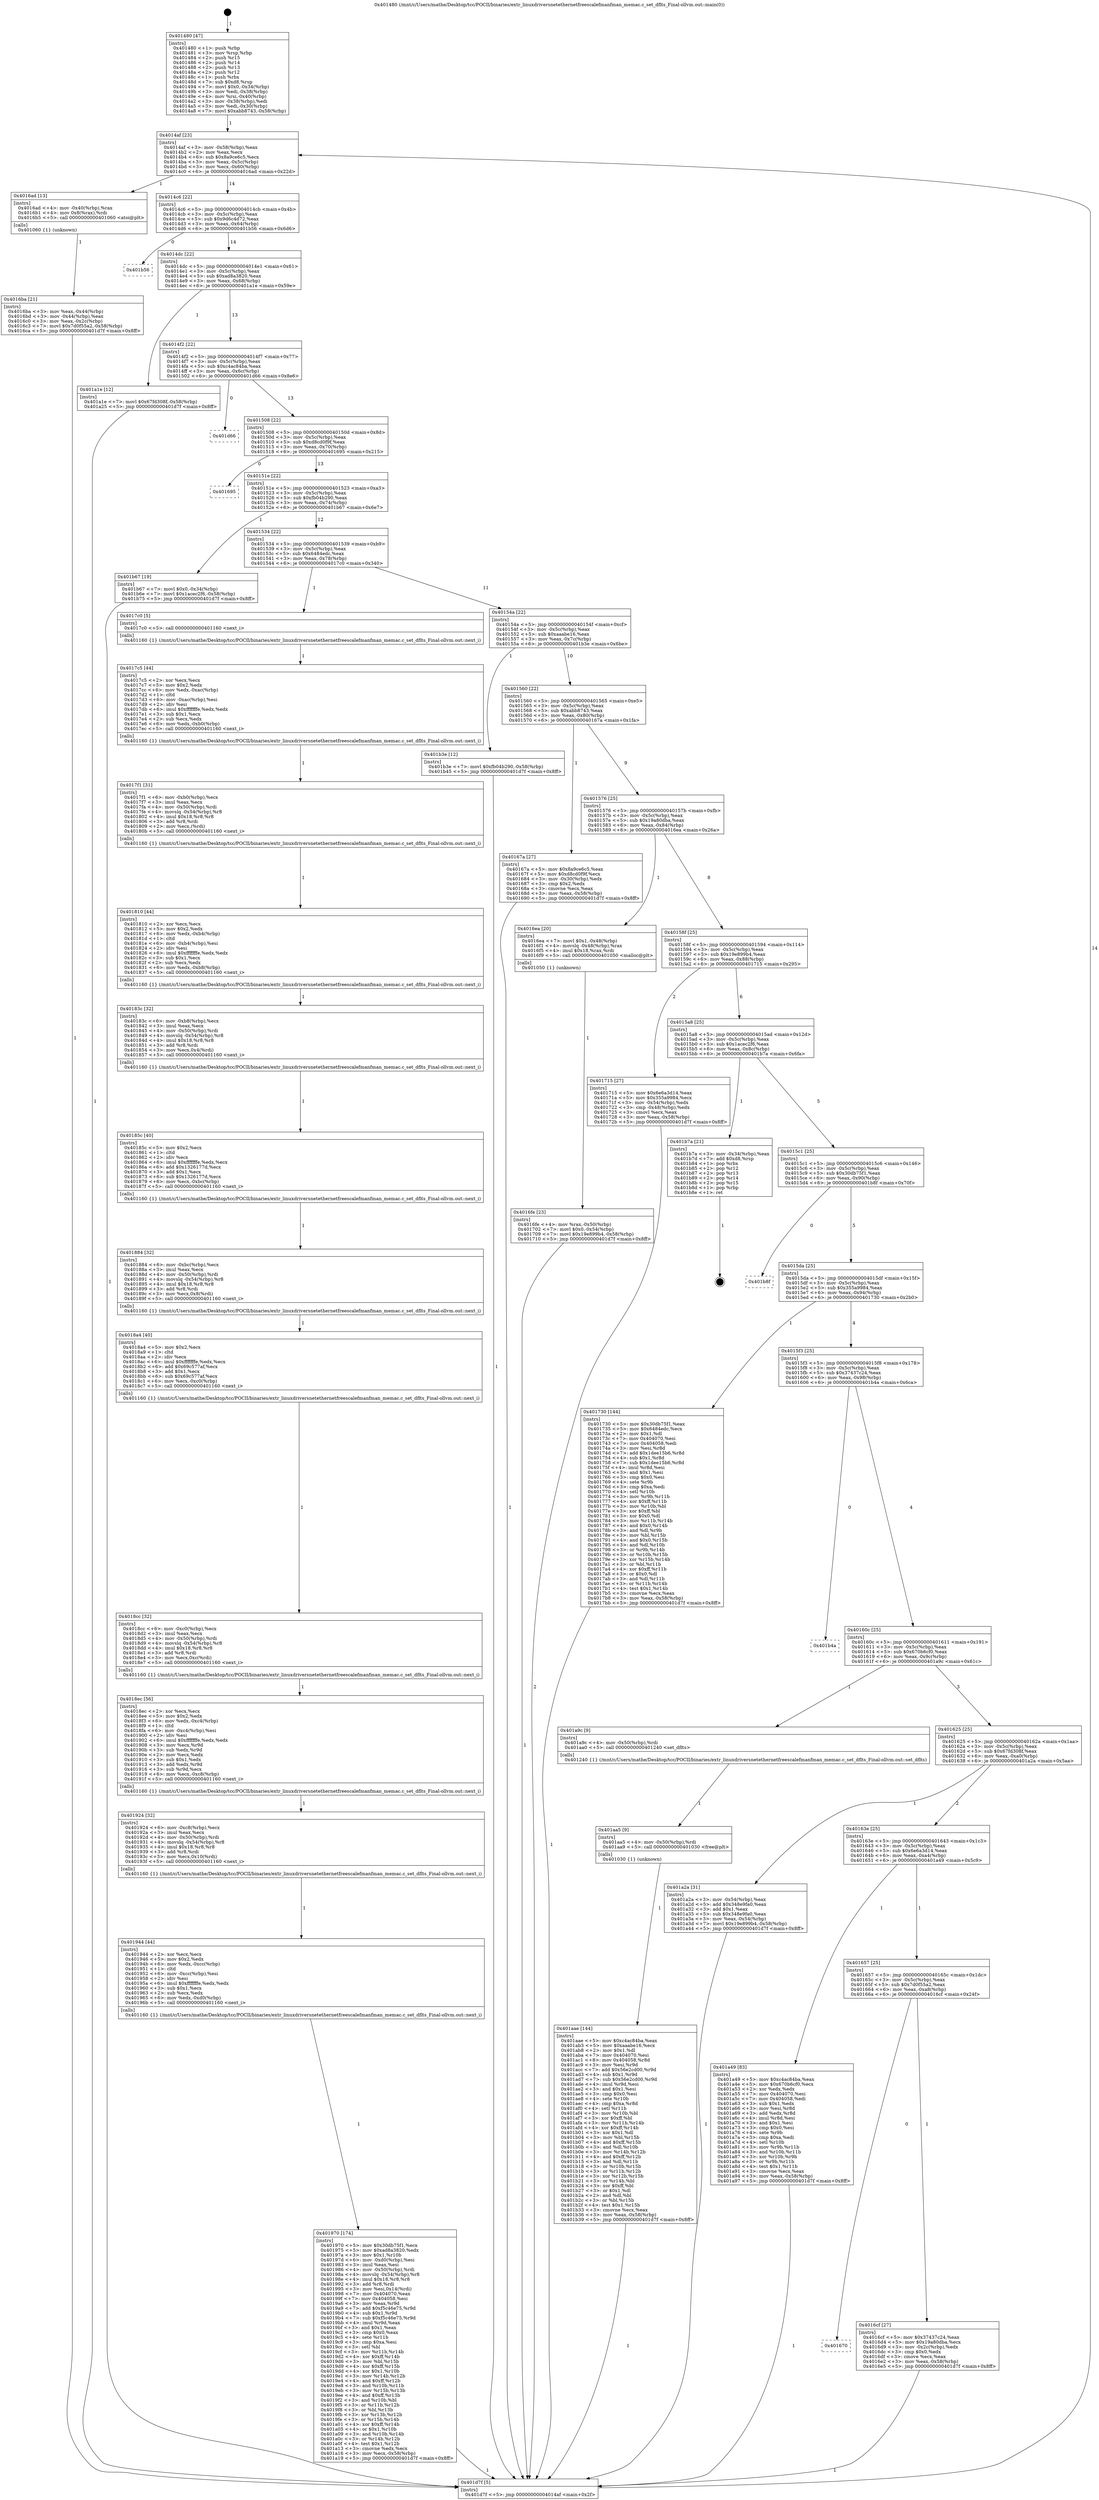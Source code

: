 digraph "0x401480" {
  label = "0x401480 (/mnt/c/Users/mathe/Desktop/tcc/POCII/binaries/extr_linuxdriversnetethernetfreescalefmanfman_memac.c_set_dflts_Final-ollvm.out::main(0))"
  labelloc = "t"
  node[shape=record]

  Entry [label="",width=0.3,height=0.3,shape=circle,fillcolor=black,style=filled]
  "0x4014af" [label="{
     0x4014af [23]\l
     | [instrs]\l
     &nbsp;&nbsp;0x4014af \<+3\>: mov -0x58(%rbp),%eax\l
     &nbsp;&nbsp;0x4014b2 \<+2\>: mov %eax,%ecx\l
     &nbsp;&nbsp;0x4014b4 \<+6\>: sub $0x8a9ce6c5,%ecx\l
     &nbsp;&nbsp;0x4014ba \<+3\>: mov %eax,-0x5c(%rbp)\l
     &nbsp;&nbsp;0x4014bd \<+3\>: mov %ecx,-0x60(%rbp)\l
     &nbsp;&nbsp;0x4014c0 \<+6\>: je 00000000004016ad \<main+0x22d\>\l
  }"]
  "0x4016ad" [label="{
     0x4016ad [13]\l
     | [instrs]\l
     &nbsp;&nbsp;0x4016ad \<+4\>: mov -0x40(%rbp),%rax\l
     &nbsp;&nbsp;0x4016b1 \<+4\>: mov 0x8(%rax),%rdi\l
     &nbsp;&nbsp;0x4016b5 \<+5\>: call 0000000000401060 \<atoi@plt\>\l
     | [calls]\l
     &nbsp;&nbsp;0x401060 \{1\} (unknown)\l
  }"]
  "0x4014c6" [label="{
     0x4014c6 [22]\l
     | [instrs]\l
     &nbsp;&nbsp;0x4014c6 \<+5\>: jmp 00000000004014cb \<main+0x4b\>\l
     &nbsp;&nbsp;0x4014cb \<+3\>: mov -0x5c(%rbp),%eax\l
     &nbsp;&nbsp;0x4014ce \<+5\>: sub $0x9d6c4d72,%eax\l
     &nbsp;&nbsp;0x4014d3 \<+3\>: mov %eax,-0x64(%rbp)\l
     &nbsp;&nbsp;0x4014d6 \<+6\>: je 0000000000401b56 \<main+0x6d6\>\l
  }"]
  Exit [label="",width=0.3,height=0.3,shape=circle,fillcolor=black,style=filled,peripheries=2]
  "0x401b56" [label="{
     0x401b56\l
  }", style=dashed]
  "0x4014dc" [label="{
     0x4014dc [22]\l
     | [instrs]\l
     &nbsp;&nbsp;0x4014dc \<+5\>: jmp 00000000004014e1 \<main+0x61\>\l
     &nbsp;&nbsp;0x4014e1 \<+3\>: mov -0x5c(%rbp),%eax\l
     &nbsp;&nbsp;0x4014e4 \<+5\>: sub $0xad8a3820,%eax\l
     &nbsp;&nbsp;0x4014e9 \<+3\>: mov %eax,-0x68(%rbp)\l
     &nbsp;&nbsp;0x4014ec \<+6\>: je 0000000000401a1e \<main+0x59e\>\l
  }"]
  "0x401aae" [label="{
     0x401aae [144]\l
     | [instrs]\l
     &nbsp;&nbsp;0x401aae \<+5\>: mov $0xc4ac84ba,%eax\l
     &nbsp;&nbsp;0x401ab3 \<+5\>: mov $0xaaabe16,%ecx\l
     &nbsp;&nbsp;0x401ab8 \<+2\>: mov $0x1,%dl\l
     &nbsp;&nbsp;0x401aba \<+7\>: mov 0x404070,%esi\l
     &nbsp;&nbsp;0x401ac1 \<+8\>: mov 0x404058,%r8d\l
     &nbsp;&nbsp;0x401ac9 \<+3\>: mov %esi,%r9d\l
     &nbsp;&nbsp;0x401acc \<+7\>: add $0x56e2cd00,%r9d\l
     &nbsp;&nbsp;0x401ad3 \<+4\>: sub $0x1,%r9d\l
     &nbsp;&nbsp;0x401ad7 \<+7\>: sub $0x56e2cd00,%r9d\l
     &nbsp;&nbsp;0x401ade \<+4\>: imul %r9d,%esi\l
     &nbsp;&nbsp;0x401ae2 \<+3\>: and $0x1,%esi\l
     &nbsp;&nbsp;0x401ae5 \<+3\>: cmp $0x0,%esi\l
     &nbsp;&nbsp;0x401ae8 \<+4\>: sete %r10b\l
     &nbsp;&nbsp;0x401aec \<+4\>: cmp $0xa,%r8d\l
     &nbsp;&nbsp;0x401af0 \<+4\>: setl %r11b\l
     &nbsp;&nbsp;0x401af4 \<+3\>: mov %r10b,%bl\l
     &nbsp;&nbsp;0x401af7 \<+3\>: xor $0xff,%bl\l
     &nbsp;&nbsp;0x401afa \<+3\>: mov %r11b,%r14b\l
     &nbsp;&nbsp;0x401afd \<+4\>: xor $0xff,%r14b\l
     &nbsp;&nbsp;0x401b01 \<+3\>: xor $0x1,%dl\l
     &nbsp;&nbsp;0x401b04 \<+3\>: mov %bl,%r15b\l
     &nbsp;&nbsp;0x401b07 \<+4\>: and $0xff,%r15b\l
     &nbsp;&nbsp;0x401b0b \<+3\>: and %dl,%r10b\l
     &nbsp;&nbsp;0x401b0e \<+3\>: mov %r14b,%r12b\l
     &nbsp;&nbsp;0x401b11 \<+4\>: and $0xff,%r12b\l
     &nbsp;&nbsp;0x401b15 \<+3\>: and %dl,%r11b\l
     &nbsp;&nbsp;0x401b18 \<+3\>: or %r10b,%r15b\l
     &nbsp;&nbsp;0x401b1b \<+3\>: or %r11b,%r12b\l
     &nbsp;&nbsp;0x401b1e \<+3\>: xor %r12b,%r15b\l
     &nbsp;&nbsp;0x401b21 \<+3\>: or %r14b,%bl\l
     &nbsp;&nbsp;0x401b24 \<+3\>: xor $0xff,%bl\l
     &nbsp;&nbsp;0x401b27 \<+3\>: or $0x1,%dl\l
     &nbsp;&nbsp;0x401b2a \<+2\>: and %dl,%bl\l
     &nbsp;&nbsp;0x401b2c \<+3\>: or %bl,%r15b\l
     &nbsp;&nbsp;0x401b2f \<+4\>: test $0x1,%r15b\l
     &nbsp;&nbsp;0x401b33 \<+3\>: cmovne %ecx,%eax\l
     &nbsp;&nbsp;0x401b36 \<+3\>: mov %eax,-0x58(%rbp)\l
     &nbsp;&nbsp;0x401b39 \<+5\>: jmp 0000000000401d7f \<main+0x8ff\>\l
  }"]
  "0x401a1e" [label="{
     0x401a1e [12]\l
     | [instrs]\l
     &nbsp;&nbsp;0x401a1e \<+7\>: movl $0x67fd308f,-0x58(%rbp)\l
     &nbsp;&nbsp;0x401a25 \<+5\>: jmp 0000000000401d7f \<main+0x8ff\>\l
  }"]
  "0x4014f2" [label="{
     0x4014f2 [22]\l
     | [instrs]\l
     &nbsp;&nbsp;0x4014f2 \<+5\>: jmp 00000000004014f7 \<main+0x77\>\l
     &nbsp;&nbsp;0x4014f7 \<+3\>: mov -0x5c(%rbp),%eax\l
     &nbsp;&nbsp;0x4014fa \<+5\>: sub $0xc4ac84ba,%eax\l
     &nbsp;&nbsp;0x4014ff \<+3\>: mov %eax,-0x6c(%rbp)\l
     &nbsp;&nbsp;0x401502 \<+6\>: je 0000000000401d66 \<main+0x8e6\>\l
  }"]
  "0x401aa5" [label="{
     0x401aa5 [9]\l
     | [instrs]\l
     &nbsp;&nbsp;0x401aa5 \<+4\>: mov -0x50(%rbp),%rdi\l
     &nbsp;&nbsp;0x401aa9 \<+5\>: call 0000000000401030 \<free@plt\>\l
     | [calls]\l
     &nbsp;&nbsp;0x401030 \{1\} (unknown)\l
  }"]
  "0x401d66" [label="{
     0x401d66\l
  }", style=dashed]
  "0x401508" [label="{
     0x401508 [22]\l
     | [instrs]\l
     &nbsp;&nbsp;0x401508 \<+5\>: jmp 000000000040150d \<main+0x8d\>\l
     &nbsp;&nbsp;0x40150d \<+3\>: mov -0x5c(%rbp),%eax\l
     &nbsp;&nbsp;0x401510 \<+5\>: sub $0xd8cd0f9f,%eax\l
     &nbsp;&nbsp;0x401515 \<+3\>: mov %eax,-0x70(%rbp)\l
     &nbsp;&nbsp;0x401518 \<+6\>: je 0000000000401695 \<main+0x215\>\l
  }"]
  "0x401970" [label="{
     0x401970 [174]\l
     | [instrs]\l
     &nbsp;&nbsp;0x401970 \<+5\>: mov $0x30db75f1,%ecx\l
     &nbsp;&nbsp;0x401975 \<+5\>: mov $0xad8a3820,%edx\l
     &nbsp;&nbsp;0x40197a \<+3\>: mov $0x1,%r10b\l
     &nbsp;&nbsp;0x40197d \<+6\>: mov -0xd0(%rbp),%esi\l
     &nbsp;&nbsp;0x401983 \<+3\>: imul %eax,%esi\l
     &nbsp;&nbsp;0x401986 \<+4\>: mov -0x50(%rbp),%rdi\l
     &nbsp;&nbsp;0x40198a \<+4\>: movslq -0x54(%rbp),%r8\l
     &nbsp;&nbsp;0x40198e \<+4\>: imul $0x18,%r8,%r8\l
     &nbsp;&nbsp;0x401992 \<+3\>: add %r8,%rdi\l
     &nbsp;&nbsp;0x401995 \<+3\>: mov %esi,0x14(%rdi)\l
     &nbsp;&nbsp;0x401998 \<+7\>: mov 0x404070,%eax\l
     &nbsp;&nbsp;0x40199f \<+7\>: mov 0x404058,%esi\l
     &nbsp;&nbsp;0x4019a6 \<+3\>: mov %eax,%r9d\l
     &nbsp;&nbsp;0x4019a9 \<+7\>: add $0xf5c46e75,%r9d\l
     &nbsp;&nbsp;0x4019b0 \<+4\>: sub $0x1,%r9d\l
     &nbsp;&nbsp;0x4019b4 \<+7\>: sub $0xf5c46e75,%r9d\l
     &nbsp;&nbsp;0x4019bb \<+4\>: imul %r9d,%eax\l
     &nbsp;&nbsp;0x4019bf \<+3\>: and $0x1,%eax\l
     &nbsp;&nbsp;0x4019c2 \<+3\>: cmp $0x0,%eax\l
     &nbsp;&nbsp;0x4019c5 \<+4\>: sete %r11b\l
     &nbsp;&nbsp;0x4019c9 \<+3\>: cmp $0xa,%esi\l
     &nbsp;&nbsp;0x4019cc \<+3\>: setl %bl\l
     &nbsp;&nbsp;0x4019cf \<+3\>: mov %r11b,%r14b\l
     &nbsp;&nbsp;0x4019d2 \<+4\>: xor $0xff,%r14b\l
     &nbsp;&nbsp;0x4019d6 \<+3\>: mov %bl,%r15b\l
     &nbsp;&nbsp;0x4019d9 \<+4\>: xor $0xff,%r15b\l
     &nbsp;&nbsp;0x4019dd \<+4\>: xor $0x1,%r10b\l
     &nbsp;&nbsp;0x4019e1 \<+3\>: mov %r14b,%r12b\l
     &nbsp;&nbsp;0x4019e4 \<+4\>: and $0xff,%r12b\l
     &nbsp;&nbsp;0x4019e8 \<+3\>: and %r10b,%r11b\l
     &nbsp;&nbsp;0x4019eb \<+3\>: mov %r15b,%r13b\l
     &nbsp;&nbsp;0x4019ee \<+4\>: and $0xff,%r13b\l
     &nbsp;&nbsp;0x4019f2 \<+3\>: and %r10b,%bl\l
     &nbsp;&nbsp;0x4019f5 \<+3\>: or %r11b,%r12b\l
     &nbsp;&nbsp;0x4019f8 \<+3\>: or %bl,%r13b\l
     &nbsp;&nbsp;0x4019fb \<+3\>: xor %r13b,%r12b\l
     &nbsp;&nbsp;0x4019fe \<+3\>: or %r15b,%r14b\l
     &nbsp;&nbsp;0x401a01 \<+4\>: xor $0xff,%r14b\l
     &nbsp;&nbsp;0x401a05 \<+4\>: or $0x1,%r10b\l
     &nbsp;&nbsp;0x401a09 \<+3\>: and %r10b,%r14b\l
     &nbsp;&nbsp;0x401a0c \<+3\>: or %r14b,%r12b\l
     &nbsp;&nbsp;0x401a0f \<+4\>: test $0x1,%r12b\l
     &nbsp;&nbsp;0x401a13 \<+3\>: cmovne %edx,%ecx\l
     &nbsp;&nbsp;0x401a16 \<+3\>: mov %ecx,-0x58(%rbp)\l
     &nbsp;&nbsp;0x401a19 \<+5\>: jmp 0000000000401d7f \<main+0x8ff\>\l
  }"]
  "0x401695" [label="{
     0x401695\l
  }", style=dashed]
  "0x40151e" [label="{
     0x40151e [22]\l
     | [instrs]\l
     &nbsp;&nbsp;0x40151e \<+5\>: jmp 0000000000401523 \<main+0xa3\>\l
     &nbsp;&nbsp;0x401523 \<+3\>: mov -0x5c(%rbp),%eax\l
     &nbsp;&nbsp;0x401526 \<+5\>: sub $0xfb04b290,%eax\l
     &nbsp;&nbsp;0x40152b \<+3\>: mov %eax,-0x74(%rbp)\l
     &nbsp;&nbsp;0x40152e \<+6\>: je 0000000000401b67 \<main+0x6e7\>\l
  }"]
  "0x401944" [label="{
     0x401944 [44]\l
     | [instrs]\l
     &nbsp;&nbsp;0x401944 \<+2\>: xor %ecx,%ecx\l
     &nbsp;&nbsp;0x401946 \<+5\>: mov $0x2,%edx\l
     &nbsp;&nbsp;0x40194b \<+6\>: mov %edx,-0xcc(%rbp)\l
     &nbsp;&nbsp;0x401951 \<+1\>: cltd\l
     &nbsp;&nbsp;0x401952 \<+6\>: mov -0xcc(%rbp),%esi\l
     &nbsp;&nbsp;0x401958 \<+2\>: idiv %esi\l
     &nbsp;&nbsp;0x40195a \<+6\>: imul $0xfffffffe,%edx,%edx\l
     &nbsp;&nbsp;0x401960 \<+3\>: sub $0x1,%ecx\l
     &nbsp;&nbsp;0x401963 \<+2\>: sub %ecx,%edx\l
     &nbsp;&nbsp;0x401965 \<+6\>: mov %edx,-0xd0(%rbp)\l
     &nbsp;&nbsp;0x40196b \<+5\>: call 0000000000401160 \<next_i\>\l
     | [calls]\l
     &nbsp;&nbsp;0x401160 \{1\} (/mnt/c/Users/mathe/Desktop/tcc/POCII/binaries/extr_linuxdriversnetethernetfreescalefmanfman_memac.c_set_dflts_Final-ollvm.out::next_i)\l
  }"]
  "0x401b67" [label="{
     0x401b67 [19]\l
     | [instrs]\l
     &nbsp;&nbsp;0x401b67 \<+7\>: movl $0x0,-0x34(%rbp)\l
     &nbsp;&nbsp;0x401b6e \<+7\>: movl $0x1acec2f6,-0x58(%rbp)\l
     &nbsp;&nbsp;0x401b75 \<+5\>: jmp 0000000000401d7f \<main+0x8ff\>\l
  }"]
  "0x401534" [label="{
     0x401534 [22]\l
     | [instrs]\l
     &nbsp;&nbsp;0x401534 \<+5\>: jmp 0000000000401539 \<main+0xb9\>\l
     &nbsp;&nbsp;0x401539 \<+3\>: mov -0x5c(%rbp),%eax\l
     &nbsp;&nbsp;0x40153c \<+5\>: sub $0x6484edc,%eax\l
     &nbsp;&nbsp;0x401541 \<+3\>: mov %eax,-0x78(%rbp)\l
     &nbsp;&nbsp;0x401544 \<+6\>: je 00000000004017c0 \<main+0x340\>\l
  }"]
  "0x401924" [label="{
     0x401924 [32]\l
     | [instrs]\l
     &nbsp;&nbsp;0x401924 \<+6\>: mov -0xc8(%rbp),%ecx\l
     &nbsp;&nbsp;0x40192a \<+3\>: imul %eax,%ecx\l
     &nbsp;&nbsp;0x40192d \<+4\>: mov -0x50(%rbp),%rdi\l
     &nbsp;&nbsp;0x401931 \<+4\>: movslq -0x54(%rbp),%r8\l
     &nbsp;&nbsp;0x401935 \<+4\>: imul $0x18,%r8,%r8\l
     &nbsp;&nbsp;0x401939 \<+3\>: add %r8,%rdi\l
     &nbsp;&nbsp;0x40193c \<+3\>: mov %ecx,0x10(%rdi)\l
     &nbsp;&nbsp;0x40193f \<+5\>: call 0000000000401160 \<next_i\>\l
     | [calls]\l
     &nbsp;&nbsp;0x401160 \{1\} (/mnt/c/Users/mathe/Desktop/tcc/POCII/binaries/extr_linuxdriversnetethernetfreescalefmanfman_memac.c_set_dflts_Final-ollvm.out::next_i)\l
  }"]
  "0x4017c0" [label="{
     0x4017c0 [5]\l
     | [instrs]\l
     &nbsp;&nbsp;0x4017c0 \<+5\>: call 0000000000401160 \<next_i\>\l
     | [calls]\l
     &nbsp;&nbsp;0x401160 \{1\} (/mnt/c/Users/mathe/Desktop/tcc/POCII/binaries/extr_linuxdriversnetethernetfreescalefmanfman_memac.c_set_dflts_Final-ollvm.out::next_i)\l
  }"]
  "0x40154a" [label="{
     0x40154a [22]\l
     | [instrs]\l
     &nbsp;&nbsp;0x40154a \<+5\>: jmp 000000000040154f \<main+0xcf\>\l
     &nbsp;&nbsp;0x40154f \<+3\>: mov -0x5c(%rbp),%eax\l
     &nbsp;&nbsp;0x401552 \<+5\>: sub $0xaaabe16,%eax\l
     &nbsp;&nbsp;0x401557 \<+3\>: mov %eax,-0x7c(%rbp)\l
     &nbsp;&nbsp;0x40155a \<+6\>: je 0000000000401b3e \<main+0x6be\>\l
  }"]
  "0x4018ec" [label="{
     0x4018ec [56]\l
     | [instrs]\l
     &nbsp;&nbsp;0x4018ec \<+2\>: xor %ecx,%ecx\l
     &nbsp;&nbsp;0x4018ee \<+5\>: mov $0x2,%edx\l
     &nbsp;&nbsp;0x4018f3 \<+6\>: mov %edx,-0xc4(%rbp)\l
     &nbsp;&nbsp;0x4018f9 \<+1\>: cltd\l
     &nbsp;&nbsp;0x4018fa \<+6\>: mov -0xc4(%rbp),%esi\l
     &nbsp;&nbsp;0x401900 \<+2\>: idiv %esi\l
     &nbsp;&nbsp;0x401902 \<+6\>: imul $0xfffffffe,%edx,%edx\l
     &nbsp;&nbsp;0x401908 \<+3\>: mov %ecx,%r9d\l
     &nbsp;&nbsp;0x40190b \<+3\>: sub %edx,%r9d\l
     &nbsp;&nbsp;0x40190e \<+2\>: mov %ecx,%edx\l
     &nbsp;&nbsp;0x401910 \<+3\>: sub $0x1,%edx\l
     &nbsp;&nbsp;0x401913 \<+3\>: add %edx,%r9d\l
     &nbsp;&nbsp;0x401916 \<+3\>: sub %r9d,%ecx\l
     &nbsp;&nbsp;0x401919 \<+6\>: mov %ecx,-0xc8(%rbp)\l
     &nbsp;&nbsp;0x40191f \<+5\>: call 0000000000401160 \<next_i\>\l
     | [calls]\l
     &nbsp;&nbsp;0x401160 \{1\} (/mnt/c/Users/mathe/Desktop/tcc/POCII/binaries/extr_linuxdriversnetethernetfreescalefmanfman_memac.c_set_dflts_Final-ollvm.out::next_i)\l
  }"]
  "0x401b3e" [label="{
     0x401b3e [12]\l
     | [instrs]\l
     &nbsp;&nbsp;0x401b3e \<+7\>: movl $0xfb04b290,-0x58(%rbp)\l
     &nbsp;&nbsp;0x401b45 \<+5\>: jmp 0000000000401d7f \<main+0x8ff\>\l
  }"]
  "0x401560" [label="{
     0x401560 [22]\l
     | [instrs]\l
     &nbsp;&nbsp;0x401560 \<+5\>: jmp 0000000000401565 \<main+0xe5\>\l
     &nbsp;&nbsp;0x401565 \<+3\>: mov -0x5c(%rbp),%eax\l
     &nbsp;&nbsp;0x401568 \<+5\>: sub $0xabb8743,%eax\l
     &nbsp;&nbsp;0x40156d \<+3\>: mov %eax,-0x80(%rbp)\l
     &nbsp;&nbsp;0x401570 \<+6\>: je 000000000040167a \<main+0x1fa\>\l
  }"]
  "0x4018cc" [label="{
     0x4018cc [32]\l
     | [instrs]\l
     &nbsp;&nbsp;0x4018cc \<+6\>: mov -0xc0(%rbp),%ecx\l
     &nbsp;&nbsp;0x4018d2 \<+3\>: imul %eax,%ecx\l
     &nbsp;&nbsp;0x4018d5 \<+4\>: mov -0x50(%rbp),%rdi\l
     &nbsp;&nbsp;0x4018d9 \<+4\>: movslq -0x54(%rbp),%r8\l
     &nbsp;&nbsp;0x4018dd \<+4\>: imul $0x18,%r8,%r8\l
     &nbsp;&nbsp;0x4018e1 \<+3\>: add %r8,%rdi\l
     &nbsp;&nbsp;0x4018e4 \<+3\>: mov %ecx,0xc(%rdi)\l
     &nbsp;&nbsp;0x4018e7 \<+5\>: call 0000000000401160 \<next_i\>\l
     | [calls]\l
     &nbsp;&nbsp;0x401160 \{1\} (/mnt/c/Users/mathe/Desktop/tcc/POCII/binaries/extr_linuxdriversnetethernetfreescalefmanfman_memac.c_set_dflts_Final-ollvm.out::next_i)\l
  }"]
  "0x40167a" [label="{
     0x40167a [27]\l
     | [instrs]\l
     &nbsp;&nbsp;0x40167a \<+5\>: mov $0x8a9ce6c5,%eax\l
     &nbsp;&nbsp;0x40167f \<+5\>: mov $0xd8cd0f9f,%ecx\l
     &nbsp;&nbsp;0x401684 \<+3\>: mov -0x30(%rbp),%edx\l
     &nbsp;&nbsp;0x401687 \<+3\>: cmp $0x2,%edx\l
     &nbsp;&nbsp;0x40168a \<+3\>: cmovne %ecx,%eax\l
     &nbsp;&nbsp;0x40168d \<+3\>: mov %eax,-0x58(%rbp)\l
     &nbsp;&nbsp;0x401690 \<+5\>: jmp 0000000000401d7f \<main+0x8ff\>\l
  }"]
  "0x401576" [label="{
     0x401576 [25]\l
     | [instrs]\l
     &nbsp;&nbsp;0x401576 \<+5\>: jmp 000000000040157b \<main+0xfb\>\l
     &nbsp;&nbsp;0x40157b \<+3\>: mov -0x5c(%rbp),%eax\l
     &nbsp;&nbsp;0x40157e \<+5\>: sub $0x19a80dba,%eax\l
     &nbsp;&nbsp;0x401583 \<+6\>: mov %eax,-0x84(%rbp)\l
     &nbsp;&nbsp;0x401589 \<+6\>: je 00000000004016ea \<main+0x26a\>\l
  }"]
  "0x401d7f" [label="{
     0x401d7f [5]\l
     | [instrs]\l
     &nbsp;&nbsp;0x401d7f \<+5\>: jmp 00000000004014af \<main+0x2f\>\l
  }"]
  "0x401480" [label="{
     0x401480 [47]\l
     | [instrs]\l
     &nbsp;&nbsp;0x401480 \<+1\>: push %rbp\l
     &nbsp;&nbsp;0x401481 \<+3\>: mov %rsp,%rbp\l
     &nbsp;&nbsp;0x401484 \<+2\>: push %r15\l
     &nbsp;&nbsp;0x401486 \<+2\>: push %r14\l
     &nbsp;&nbsp;0x401488 \<+2\>: push %r13\l
     &nbsp;&nbsp;0x40148a \<+2\>: push %r12\l
     &nbsp;&nbsp;0x40148c \<+1\>: push %rbx\l
     &nbsp;&nbsp;0x40148d \<+7\>: sub $0xd8,%rsp\l
     &nbsp;&nbsp;0x401494 \<+7\>: movl $0x0,-0x34(%rbp)\l
     &nbsp;&nbsp;0x40149b \<+3\>: mov %edi,-0x38(%rbp)\l
     &nbsp;&nbsp;0x40149e \<+4\>: mov %rsi,-0x40(%rbp)\l
     &nbsp;&nbsp;0x4014a2 \<+3\>: mov -0x38(%rbp),%edi\l
     &nbsp;&nbsp;0x4014a5 \<+3\>: mov %edi,-0x30(%rbp)\l
     &nbsp;&nbsp;0x4014a8 \<+7\>: movl $0xabb8743,-0x58(%rbp)\l
  }"]
  "0x4016ba" [label="{
     0x4016ba [21]\l
     | [instrs]\l
     &nbsp;&nbsp;0x4016ba \<+3\>: mov %eax,-0x44(%rbp)\l
     &nbsp;&nbsp;0x4016bd \<+3\>: mov -0x44(%rbp),%eax\l
     &nbsp;&nbsp;0x4016c0 \<+3\>: mov %eax,-0x2c(%rbp)\l
     &nbsp;&nbsp;0x4016c3 \<+7\>: movl $0x7d0f55a2,-0x58(%rbp)\l
     &nbsp;&nbsp;0x4016ca \<+5\>: jmp 0000000000401d7f \<main+0x8ff\>\l
  }"]
  "0x4018a4" [label="{
     0x4018a4 [40]\l
     | [instrs]\l
     &nbsp;&nbsp;0x4018a4 \<+5\>: mov $0x2,%ecx\l
     &nbsp;&nbsp;0x4018a9 \<+1\>: cltd\l
     &nbsp;&nbsp;0x4018aa \<+2\>: idiv %ecx\l
     &nbsp;&nbsp;0x4018ac \<+6\>: imul $0xfffffffe,%edx,%ecx\l
     &nbsp;&nbsp;0x4018b2 \<+6\>: add $0x69c577af,%ecx\l
     &nbsp;&nbsp;0x4018b8 \<+3\>: add $0x1,%ecx\l
     &nbsp;&nbsp;0x4018bb \<+6\>: sub $0x69c577af,%ecx\l
     &nbsp;&nbsp;0x4018c1 \<+6\>: mov %ecx,-0xc0(%rbp)\l
     &nbsp;&nbsp;0x4018c7 \<+5\>: call 0000000000401160 \<next_i\>\l
     | [calls]\l
     &nbsp;&nbsp;0x401160 \{1\} (/mnt/c/Users/mathe/Desktop/tcc/POCII/binaries/extr_linuxdriversnetethernetfreescalefmanfman_memac.c_set_dflts_Final-ollvm.out::next_i)\l
  }"]
  "0x4016ea" [label="{
     0x4016ea [20]\l
     | [instrs]\l
     &nbsp;&nbsp;0x4016ea \<+7\>: movl $0x1,-0x48(%rbp)\l
     &nbsp;&nbsp;0x4016f1 \<+4\>: movslq -0x48(%rbp),%rax\l
     &nbsp;&nbsp;0x4016f5 \<+4\>: imul $0x18,%rax,%rdi\l
     &nbsp;&nbsp;0x4016f9 \<+5\>: call 0000000000401050 \<malloc@plt\>\l
     | [calls]\l
     &nbsp;&nbsp;0x401050 \{1\} (unknown)\l
  }"]
  "0x40158f" [label="{
     0x40158f [25]\l
     | [instrs]\l
     &nbsp;&nbsp;0x40158f \<+5\>: jmp 0000000000401594 \<main+0x114\>\l
     &nbsp;&nbsp;0x401594 \<+3\>: mov -0x5c(%rbp),%eax\l
     &nbsp;&nbsp;0x401597 \<+5\>: sub $0x19e899b4,%eax\l
     &nbsp;&nbsp;0x40159c \<+6\>: mov %eax,-0x88(%rbp)\l
     &nbsp;&nbsp;0x4015a2 \<+6\>: je 0000000000401715 \<main+0x295\>\l
  }"]
  "0x401884" [label="{
     0x401884 [32]\l
     | [instrs]\l
     &nbsp;&nbsp;0x401884 \<+6\>: mov -0xbc(%rbp),%ecx\l
     &nbsp;&nbsp;0x40188a \<+3\>: imul %eax,%ecx\l
     &nbsp;&nbsp;0x40188d \<+4\>: mov -0x50(%rbp),%rdi\l
     &nbsp;&nbsp;0x401891 \<+4\>: movslq -0x54(%rbp),%r8\l
     &nbsp;&nbsp;0x401895 \<+4\>: imul $0x18,%r8,%r8\l
     &nbsp;&nbsp;0x401899 \<+3\>: add %r8,%rdi\l
     &nbsp;&nbsp;0x40189c \<+3\>: mov %ecx,0x8(%rdi)\l
     &nbsp;&nbsp;0x40189f \<+5\>: call 0000000000401160 \<next_i\>\l
     | [calls]\l
     &nbsp;&nbsp;0x401160 \{1\} (/mnt/c/Users/mathe/Desktop/tcc/POCII/binaries/extr_linuxdriversnetethernetfreescalefmanfman_memac.c_set_dflts_Final-ollvm.out::next_i)\l
  }"]
  "0x401715" [label="{
     0x401715 [27]\l
     | [instrs]\l
     &nbsp;&nbsp;0x401715 \<+5\>: mov $0x6e6a3d14,%eax\l
     &nbsp;&nbsp;0x40171a \<+5\>: mov $0x355a9984,%ecx\l
     &nbsp;&nbsp;0x40171f \<+3\>: mov -0x54(%rbp),%edx\l
     &nbsp;&nbsp;0x401722 \<+3\>: cmp -0x48(%rbp),%edx\l
     &nbsp;&nbsp;0x401725 \<+3\>: cmovl %ecx,%eax\l
     &nbsp;&nbsp;0x401728 \<+3\>: mov %eax,-0x58(%rbp)\l
     &nbsp;&nbsp;0x40172b \<+5\>: jmp 0000000000401d7f \<main+0x8ff\>\l
  }"]
  "0x4015a8" [label="{
     0x4015a8 [25]\l
     | [instrs]\l
     &nbsp;&nbsp;0x4015a8 \<+5\>: jmp 00000000004015ad \<main+0x12d\>\l
     &nbsp;&nbsp;0x4015ad \<+3\>: mov -0x5c(%rbp),%eax\l
     &nbsp;&nbsp;0x4015b0 \<+5\>: sub $0x1acec2f6,%eax\l
     &nbsp;&nbsp;0x4015b5 \<+6\>: mov %eax,-0x8c(%rbp)\l
     &nbsp;&nbsp;0x4015bb \<+6\>: je 0000000000401b7a \<main+0x6fa\>\l
  }"]
  "0x40185c" [label="{
     0x40185c [40]\l
     | [instrs]\l
     &nbsp;&nbsp;0x40185c \<+5\>: mov $0x2,%ecx\l
     &nbsp;&nbsp;0x401861 \<+1\>: cltd\l
     &nbsp;&nbsp;0x401862 \<+2\>: idiv %ecx\l
     &nbsp;&nbsp;0x401864 \<+6\>: imul $0xfffffffe,%edx,%ecx\l
     &nbsp;&nbsp;0x40186a \<+6\>: add $0x1326177d,%ecx\l
     &nbsp;&nbsp;0x401870 \<+3\>: add $0x1,%ecx\l
     &nbsp;&nbsp;0x401873 \<+6\>: sub $0x1326177d,%ecx\l
     &nbsp;&nbsp;0x401879 \<+6\>: mov %ecx,-0xbc(%rbp)\l
     &nbsp;&nbsp;0x40187f \<+5\>: call 0000000000401160 \<next_i\>\l
     | [calls]\l
     &nbsp;&nbsp;0x401160 \{1\} (/mnt/c/Users/mathe/Desktop/tcc/POCII/binaries/extr_linuxdriversnetethernetfreescalefmanfman_memac.c_set_dflts_Final-ollvm.out::next_i)\l
  }"]
  "0x401b7a" [label="{
     0x401b7a [21]\l
     | [instrs]\l
     &nbsp;&nbsp;0x401b7a \<+3\>: mov -0x34(%rbp),%eax\l
     &nbsp;&nbsp;0x401b7d \<+7\>: add $0xd8,%rsp\l
     &nbsp;&nbsp;0x401b84 \<+1\>: pop %rbx\l
     &nbsp;&nbsp;0x401b85 \<+2\>: pop %r12\l
     &nbsp;&nbsp;0x401b87 \<+2\>: pop %r13\l
     &nbsp;&nbsp;0x401b89 \<+2\>: pop %r14\l
     &nbsp;&nbsp;0x401b8b \<+2\>: pop %r15\l
     &nbsp;&nbsp;0x401b8d \<+1\>: pop %rbp\l
     &nbsp;&nbsp;0x401b8e \<+1\>: ret\l
  }"]
  "0x4015c1" [label="{
     0x4015c1 [25]\l
     | [instrs]\l
     &nbsp;&nbsp;0x4015c1 \<+5\>: jmp 00000000004015c6 \<main+0x146\>\l
     &nbsp;&nbsp;0x4015c6 \<+3\>: mov -0x5c(%rbp),%eax\l
     &nbsp;&nbsp;0x4015c9 \<+5\>: sub $0x30db75f1,%eax\l
     &nbsp;&nbsp;0x4015ce \<+6\>: mov %eax,-0x90(%rbp)\l
     &nbsp;&nbsp;0x4015d4 \<+6\>: je 0000000000401b8f \<main+0x70f\>\l
  }"]
  "0x40183c" [label="{
     0x40183c [32]\l
     | [instrs]\l
     &nbsp;&nbsp;0x40183c \<+6\>: mov -0xb8(%rbp),%ecx\l
     &nbsp;&nbsp;0x401842 \<+3\>: imul %eax,%ecx\l
     &nbsp;&nbsp;0x401845 \<+4\>: mov -0x50(%rbp),%rdi\l
     &nbsp;&nbsp;0x401849 \<+4\>: movslq -0x54(%rbp),%r8\l
     &nbsp;&nbsp;0x40184d \<+4\>: imul $0x18,%r8,%r8\l
     &nbsp;&nbsp;0x401851 \<+3\>: add %r8,%rdi\l
     &nbsp;&nbsp;0x401854 \<+3\>: mov %ecx,0x4(%rdi)\l
     &nbsp;&nbsp;0x401857 \<+5\>: call 0000000000401160 \<next_i\>\l
     | [calls]\l
     &nbsp;&nbsp;0x401160 \{1\} (/mnt/c/Users/mathe/Desktop/tcc/POCII/binaries/extr_linuxdriversnetethernetfreescalefmanfman_memac.c_set_dflts_Final-ollvm.out::next_i)\l
  }"]
  "0x401b8f" [label="{
     0x401b8f\l
  }", style=dashed]
  "0x4015da" [label="{
     0x4015da [25]\l
     | [instrs]\l
     &nbsp;&nbsp;0x4015da \<+5\>: jmp 00000000004015df \<main+0x15f\>\l
     &nbsp;&nbsp;0x4015df \<+3\>: mov -0x5c(%rbp),%eax\l
     &nbsp;&nbsp;0x4015e2 \<+5\>: sub $0x355a9984,%eax\l
     &nbsp;&nbsp;0x4015e7 \<+6\>: mov %eax,-0x94(%rbp)\l
     &nbsp;&nbsp;0x4015ed \<+6\>: je 0000000000401730 \<main+0x2b0\>\l
  }"]
  "0x401810" [label="{
     0x401810 [44]\l
     | [instrs]\l
     &nbsp;&nbsp;0x401810 \<+2\>: xor %ecx,%ecx\l
     &nbsp;&nbsp;0x401812 \<+5\>: mov $0x2,%edx\l
     &nbsp;&nbsp;0x401817 \<+6\>: mov %edx,-0xb4(%rbp)\l
     &nbsp;&nbsp;0x40181d \<+1\>: cltd\l
     &nbsp;&nbsp;0x40181e \<+6\>: mov -0xb4(%rbp),%esi\l
     &nbsp;&nbsp;0x401824 \<+2\>: idiv %esi\l
     &nbsp;&nbsp;0x401826 \<+6\>: imul $0xfffffffe,%edx,%edx\l
     &nbsp;&nbsp;0x40182c \<+3\>: sub $0x1,%ecx\l
     &nbsp;&nbsp;0x40182f \<+2\>: sub %ecx,%edx\l
     &nbsp;&nbsp;0x401831 \<+6\>: mov %edx,-0xb8(%rbp)\l
     &nbsp;&nbsp;0x401837 \<+5\>: call 0000000000401160 \<next_i\>\l
     | [calls]\l
     &nbsp;&nbsp;0x401160 \{1\} (/mnt/c/Users/mathe/Desktop/tcc/POCII/binaries/extr_linuxdriversnetethernetfreescalefmanfman_memac.c_set_dflts_Final-ollvm.out::next_i)\l
  }"]
  "0x401730" [label="{
     0x401730 [144]\l
     | [instrs]\l
     &nbsp;&nbsp;0x401730 \<+5\>: mov $0x30db75f1,%eax\l
     &nbsp;&nbsp;0x401735 \<+5\>: mov $0x6484edc,%ecx\l
     &nbsp;&nbsp;0x40173a \<+2\>: mov $0x1,%dl\l
     &nbsp;&nbsp;0x40173c \<+7\>: mov 0x404070,%esi\l
     &nbsp;&nbsp;0x401743 \<+7\>: mov 0x404058,%edi\l
     &nbsp;&nbsp;0x40174a \<+3\>: mov %esi,%r8d\l
     &nbsp;&nbsp;0x40174d \<+7\>: add $0x1dee15b6,%r8d\l
     &nbsp;&nbsp;0x401754 \<+4\>: sub $0x1,%r8d\l
     &nbsp;&nbsp;0x401758 \<+7\>: sub $0x1dee15b6,%r8d\l
     &nbsp;&nbsp;0x40175f \<+4\>: imul %r8d,%esi\l
     &nbsp;&nbsp;0x401763 \<+3\>: and $0x1,%esi\l
     &nbsp;&nbsp;0x401766 \<+3\>: cmp $0x0,%esi\l
     &nbsp;&nbsp;0x401769 \<+4\>: sete %r9b\l
     &nbsp;&nbsp;0x40176d \<+3\>: cmp $0xa,%edi\l
     &nbsp;&nbsp;0x401770 \<+4\>: setl %r10b\l
     &nbsp;&nbsp;0x401774 \<+3\>: mov %r9b,%r11b\l
     &nbsp;&nbsp;0x401777 \<+4\>: xor $0xff,%r11b\l
     &nbsp;&nbsp;0x40177b \<+3\>: mov %r10b,%bl\l
     &nbsp;&nbsp;0x40177e \<+3\>: xor $0xff,%bl\l
     &nbsp;&nbsp;0x401781 \<+3\>: xor $0x0,%dl\l
     &nbsp;&nbsp;0x401784 \<+3\>: mov %r11b,%r14b\l
     &nbsp;&nbsp;0x401787 \<+4\>: and $0x0,%r14b\l
     &nbsp;&nbsp;0x40178b \<+3\>: and %dl,%r9b\l
     &nbsp;&nbsp;0x40178e \<+3\>: mov %bl,%r15b\l
     &nbsp;&nbsp;0x401791 \<+4\>: and $0x0,%r15b\l
     &nbsp;&nbsp;0x401795 \<+3\>: and %dl,%r10b\l
     &nbsp;&nbsp;0x401798 \<+3\>: or %r9b,%r14b\l
     &nbsp;&nbsp;0x40179b \<+3\>: or %r10b,%r15b\l
     &nbsp;&nbsp;0x40179e \<+3\>: xor %r15b,%r14b\l
     &nbsp;&nbsp;0x4017a1 \<+3\>: or %bl,%r11b\l
     &nbsp;&nbsp;0x4017a4 \<+4\>: xor $0xff,%r11b\l
     &nbsp;&nbsp;0x4017a8 \<+3\>: or $0x0,%dl\l
     &nbsp;&nbsp;0x4017ab \<+3\>: and %dl,%r11b\l
     &nbsp;&nbsp;0x4017ae \<+3\>: or %r11b,%r14b\l
     &nbsp;&nbsp;0x4017b1 \<+4\>: test $0x1,%r14b\l
     &nbsp;&nbsp;0x4017b5 \<+3\>: cmovne %ecx,%eax\l
     &nbsp;&nbsp;0x4017b8 \<+3\>: mov %eax,-0x58(%rbp)\l
     &nbsp;&nbsp;0x4017bb \<+5\>: jmp 0000000000401d7f \<main+0x8ff\>\l
  }"]
  "0x4015f3" [label="{
     0x4015f3 [25]\l
     | [instrs]\l
     &nbsp;&nbsp;0x4015f3 \<+5\>: jmp 00000000004015f8 \<main+0x178\>\l
     &nbsp;&nbsp;0x4015f8 \<+3\>: mov -0x5c(%rbp),%eax\l
     &nbsp;&nbsp;0x4015fb \<+5\>: sub $0x37437c24,%eax\l
     &nbsp;&nbsp;0x401600 \<+6\>: mov %eax,-0x98(%rbp)\l
     &nbsp;&nbsp;0x401606 \<+6\>: je 0000000000401b4a \<main+0x6ca\>\l
  }"]
  "0x4017f1" [label="{
     0x4017f1 [31]\l
     | [instrs]\l
     &nbsp;&nbsp;0x4017f1 \<+6\>: mov -0xb0(%rbp),%ecx\l
     &nbsp;&nbsp;0x4017f7 \<+3\>: imul %eax,%ecx\l
     &nbsp;&nbsp;0x4017fa \<+4\>: mov -0x50(%rbp),%rdi\l
     &nbsp;&nbsp;0x4017fe \<+4\>: movslq -0x54(%rbp),%r8\l
     &nbsp;&nbsp;0x401802 \<+4\>: imul $0x18,%r8,%r8\l
     &nbsp;&nbsp;0x401806 \<+3\>: add %r8,%rdi\l
     &nbsp;&nbsp;0x401809 \<+2\>: mov %ecx,(%rdi)\l
     &nbsp;&nbsp;0x40180b \<+5\>: call 0000000000401160 \<next_i\>\l
     | [calls]\l
     &nbsp;&nbsp;0x401160 \{1\} (/mnt/c/Users/mathe/Desktop/tcc/POCII/binaries/extr_linuxdriversnetethernetfreescalefmanfman_memac.c_set_dflts_Final-ollvm.out::next_i)\l
  }"]
  "0x401b4a" [label="{
     0x401b4a\l
  }", style=dashed]
  "0x40160c" [label="{
     0x40160c [25]\l
     | [instrs]\l
     &nbsp;&nbsp;0x40160c \<+5\>: jmp 0000000000401611 \<main+0x191\>\l
     &nbsp;&nbsp;0x401611 \<+3\>: mov -0x5c(%rbp),%eax\l
     &nbsp;&nbsp;0x401614 \<+5\>: sub $0x670b6cf0,%eax\l
     &nbsp;&nbsp;0x401619 \<+6\>: mov %eax,-0x9c(%rbp)\l
     &nbsp;&nbsp;0x40161f \<+6\>: je 0000000000401a9c \<main+0x61c\>\l
  }"]
  "0x4017c5" [label="{
     0x4017c5 [44]\l
     | [instrs]\l
     &nbsp;&nbsp;0x4017c5 \<+2\>: xor %ecx,%ecx\l
     &nbsp;&nbsp;0x4017c7 \<+5\>: mov $0x2,%edx\l
     &nbsp;&nbsp;0x4017cc \<+6\>: mov %edx,-0xac(%rbp)\l
     &nbsp;&nbsp;0x4017d2 \<+1\>: cltd\l
     &nbsp;&nbsp;0x4017d3 \<+6\>: mov -0xac(%rbp),%esi\l
     &nbsp;&nbsp;0x4017d9 \<+2\>: idiv %esi\l
     &nbsp;&nbsp;0x4017db \<+6\>: imul $0xfffffffe,%edx,%edx\l
     &nbsp;&nbsp;0x4017e1 \<+3\>: sub $0x1,%ecx\l
     &nbsp;&nbsp;0x4017e4 \<+2\>: sub %ecx,%edx\l
     &nbsp;&nbsp;0x4017e6 \<+6\>: mov %edx,-0xb0(%rbp)\l
     &nbsp;&nbsp;0x4017ec \<+5\>: call 0000000000401160 \<next_i\>\l
     | [calls]\l
     &nbsp;&nbsp;0x401160 \{1\} (/mnt/c/Users/mathe/Desktop/tcc/POCII/binaries/extr_linuxdriversnetethernetfreescalefmanfman_memac.c_set_dflts_Final-ollvm.out::next_i)\l
  }"]
  "0x401a9c" [label="{
     0x401a9c [9]\l
     | [instrs]\l
     &nbsp;&nbsp;0x401a9c \<+4\>: mov -0x50(%rbp),%rdi\l
     &nbsp;&nbsp;0x401aa0 \<+5\>: call 0000000000401240 \<set_dflts\>\l
     | [calls]\l
     &nbsp;&nbsp;0x401240 \{1\} (/mnt/c/Users/mathe/Desktop/tcc/POCII/binaries/extr_linuxdriversnetethernetfreescalefmanfman_memac.c_set_dflts_Final-ollvm.out::set_dflts)\l
  }"]
  "0x401625" [label="{
     0x401625 [25]\l
     | [instrs]\l
     &nbsp;&nbsp;0x401625 \<+5\>: jmp 000000000040162a \<main+0x1aa\>\l
     &nbsp;&nbsp;0x40162a \<+3\>: mov -0x5c(%rbp),%eax\l
     &nbsp;&nbsp;0x40162d \<+5\>: sub $0x67fd308f,%eax\l
     &nbsp;&nbsp;0x401632 \<+6\>: mov %eax,-0xa0(%rbp)\l
     &nbsp;&nbsp;0x401638 \<+6\>: je 0000000000401a2a \<main+0x5aa\>\l
  }"]
  "0x4016fe" [label="{
     0x4016fe [23]\l
     | [instrs]\l
     &nbsp;&nbsp;0x4016fe \<+4\>: mov %rax,-0x50(%rbp)\l
     &nbsp;&nbsp;0x401702 \<+7\>: movl $0x0,-0x54(%rbp)\l
     &nbsp;&nbsp;0x401709 \<+7\>: movl $0x19e899b4,-0x58(%rbp)\l
     &nbsp;&nbsp;0x401710 \<+5\>: jmp 0000000000401d7f \<main+0x8ff\>\l
  }"]
  "0x401a2a" [label="{
     0x401a2a [31]\l
     | [instrs]\l
     &nbsp;&nbsp;0x401a2a \<+3\>: mov -0x54(%rbp),%eax\l
     &nbsp;&nbsp;0x401a2d \<+5\>: add $0x348e9fa0,%eax\l
     &nbsp;&nbsp;0x401a32 \<+3\>: add $0x1,%eax\l
     &nbsp;&nbsp;0x401a35 \<+5\>: sub $0x348e9fa0,%eax\l
     &nbsp;&nbsp;0x401a3a \<+3\>: mov %eax,-0x54(%rbp)\l
     &nbsp;&nbsp;0x401a3d \<+7\>: movl $0x19e899b4,-0x58(%rbp)\l
     &nbsp;&nbsp;0x401a44 \<+5\>: jmp 0000000000401d7f \<main+0x8ff\>\l
  }"]
  "0x40163e" [label="{
     0x40163e [25]\l
     | [instrs]\l
     &nbsp;&nbsp;0x40163e \<+5\>: jmp 0000000000401643 \<main+0x1c3\>\l
     &nbsp;&nbsp;0x401643 \<+3\>: mov -0x5c(%rbp),%eax\l
     &nbsp;&nbsp;0x401646 \<+5\>: sub $0x6e6a3d14,%eax\l
     &nbsp;&nbsp;0x40164b \<+6\>: mov %eax,-0xa4(%rbp)\l
     &nbsp;&nbsp;0x401651 \<+6\>: je 0000000000401a49 \<main+0x5c9\>\l
  }"]
  "0x401670" [label="{
     0x401670\l
  }", style=dashed]
  "0x401a49" [label="{
     0x401a49 [83]\l
     | [instrs]\l
     &nbsp;&nbsp;0x401a49 \<+5\>: mov $0xc4ac84ba,%eax\l
     &nbsp;&nbsp;0x401a4e \<+5\>: mov $0x670b6cf0,%ecx\l
     &nbsp;&nbsp;0x401a53 \<+2\>: xor %edx,%edx\l
     &nbsp;&nbsp;0x401a55 \<+7\>: mov 0x404070,%esi\l
     &nbsp;&nbsp;0x401a5c \<+7\>: mov 0x404058,%edi\l
     &nbsp;&nbsp;0x401a63 \<+3\>: sub $0x1,%edx\l
     &nbsp;&nbsp;0x401a66 \<+3\>: mov %esi,%r8d\l
     &nbsp;&nbsp;0x401a69 \<+3\>: add %edx,%r8d\l
     &nbsp;&nbsp;0x401a6c \<+4\>: imul %r8d,%esi\l
     &nbsp;&nbsp;0x401a70 \<+3\>: and $0x1,%esi\l
     &nbsp;&nbsp;0x401a73 \<+3\>: cmp $0x0,%esi\l
     &nbsp;&nbsp;0x401a76 \<+4\>: sete %r9b\l
     &nbsp;&nbsp;0x401a7a \<+3\>: cmp $0xa,%edi\l
     &nbsp;&nbsp;0x401a7d \<+4\>: setl %r10b\l
     &nbsp;&nbsp;0x401a81 \<+3\>: mov %r9b,%r11b\l
     &nbsp;&nbsp;0x401a84 \<+3\>: and %r10b,%r11b\l
     &nbsp;&nbsp;0x401a87 \<+3\>: xor %r10b,%r9b\l
     &nbsp;&nbsp;0x401a8a \<+3\>: or %r9b,%r11b\l
     &nbsp;&nbsp;0x401a8d \<+4\>: test $0x1,%r11b\l
     &nbsp;&nbsp;0x401a91 \<+3\>: cmovne %ecx,%eax\l
     &nbsp;&nbsp;0x401a94 \<+3\>: mov %eax,-0x58(%rbp)\l
     &nbsp;&nbsp;0x401a97 \<+5\>: jmp 0000000000401d7f \<main+0x8ff\>\l
  }"]
  "0x401657" [label="{
     0x401657 [25]\l
     | [instrs]\l
     &nbsp;&nbsp;0x401657 \<+5\>: jmp 000000000040165c \<main+0x1dc\>\l
     &nbsp;&nbsp;0x40165c \<+3\>: mov -0x5c(%rbp),%eax\l
     &nbsp;&nbsp;0x40165f \<+5\>: sub $0x7d0f55a2,%eax\l
     &nbsp;&nbsp;0x401664 \<+6\>: mov %eax,-0xa8(%rbp)\l
     &nbsp;&nbsp;0x40166a \<+6\>: je 00000000004016cf \<main+0x24f\>\l
  }"]
  "0x4016cf" [label="{
     0x4016cf [27]\l
     | [instrs]\l
     &nbsp;&nbsp;0x4016cf \<+5\>: mov $0x37437c24,%eax\l
     &nbsp;&nbsp;0x4016d4 \<+5\>: mov $0x19a80dba,%ecx\l
     &nbsp;&nbsp;0x4016d9 \<+3\>: mov -0x2c(%rbp),%edx\l
     &nbsp;&nbsp;0x4016dc \<+3\>: cmp $0x0,%edx\l
     &nbsp;&nbsp;0x4016df \<+3\>: cmove %ecx,%eax\l
     &nbsp;&nbsp;0x4016e2 \<+3\>: mov %eax,-0x58(%rbp)\l
     &nbsp;&nbsp;0x4016e5 \<+5\>: jmp 0000000000401d7f \<main+0x8ff\>\l
  }"]
  Entry -> "0x401480" [label=" 1"]
  "0x4014af" -> "0x4016ad" [label=" 1"]
  "0x4014af" -> "0x4014c6" [label=" 14"]
  "0x401b7a" -> Exit [label=" 1"]
  "0x4014c6" -> "0x401b56" [label=" 0"]
  "0x4014c6" -> "0x4014dc" [label=" 14"]
  "0x401b67" -> "0x401d7f" [label=" 1"]
  "0x4014dc" -> "0x401a1e" [label=" 1"]
  "0x4014dc" -> "0x4014f2" [label=" 13"]
  "0x401b3e" -> "0x401d7f" [label=" 1"]
  "0x4014f2" -> "0x401d66" [label=" 0"]
  "0x4014f2" -> "0x401508" [label=" 13"]
  "0x401aae" -> "0x401d7f" [label=" 1"]
  "0x401508" -> "0x401695" [label=" 0"]
  "0x401508" -> "0x40151e" [label=" 13"]
  "0x401aa5" -> "0x401aae" [label=" 1"]
  "0x40151e" -> "0x401b67" [label=" 1"]
  "0x40151e" -> "0x401534" [label=" 12"]
  "0x401a9c" -> "0x401aa5" [label=" 1"]
  "0x401534" -> "0x4017c0" [label=" 1"]
  "0x401534" -> "0x40154a" [label=" 11"]
  "0x401a49" -> "0x401d7f" [label=" 1"]
  "0x40154a" -> "0x401b3e" [label=" 1"]
  "0x40154a" -> "0x401560" [label=" 10"]
  "0x401a2a" -> "0x401d7f" [label=" 1"]
  "0x401560" -> "0x40167a" [label=" 1"]
  "0x401560" -> "0x401576" [label=" 9"]
  "0x40167a" -> "0x401d7f" [label=" 1"]
  "0x401480" -> "0x4014af" [label=" 1"]
  "0x401d7f" -> "0x4014af" [label=" 14"]
  "0x4016ad" -> "0x4016ba" [label=" 1"]
  "0x4016ba" -> "0x401d7f" [label=" 1"]
  "0x401a1e" -> "0x401d7f" [label=" 1"]
  "0x401576" -> "0x4016ea" [label=" 1"]
  "0x401576" -> "0x40158f" [label=" 8"]
  "0x401970" -> "0x401d7f" [label=" 1"]
  "0x40158f" -> "0x401715" [label=" 2"]
  "0x40158f" -> "0x4015a8" [label=" 6"]
  "0x401944" -> "0x401970" [label=" 1"]
  "0x4015a8" -> "0x401b7a" [label=" 1"]
  "0x4015a8" -> "0x4015c1" [label=" 5"]
  "0x401924" -> "0x401944" [label=" 1"]
  "0x4015c1" -> "0x401b8f" [label=" 0"]
  "0x4015c1" -> "0x4015da" [label=" 5"]
  "0x4018ec" -> "0x401924" [label=" 1"]
  "0x4015da" -> "0x401730" [label=" 1"]
  "0x4015da" -> "0x4015f3" [label=" 4"]
  "0x4018cc" -> "0x4018ec" [label=" 1"]
  "0x4015f3" -> "0x401b4a" [label=" 0"]
  "0x4015f3" -> "0x40160c" [label=" 4"]
  "0x4018a4" -> "0x4018cc" [label=" 1"]
  "0x40160c" -> "0x401a9c" [label=" 1"]
  "0x40160c" -> "0x401625" [label=" 3"]
  "0x401884" -> "0x4018a4" [label=" 1"]
  "0x401625" -> "0x401a2a" [label=" 1"]
  "0x401625" -> "0x40163e" [label=" 2"]
  "0x40185c" -> "0x401884" [label=" 1"]
  "0x40163e" -> "0x401a49" [label=" 1"]
  "0x40163e" -> "0x401657" [label=" 1"]
  "0x40183c" -> "0x40185c" [label=" 1"]
  "0x401657" -> "0x4016cf" [label=" 1"]
  "0x401657" -> "0x401670" [label=" 0"]
  "0x4016cf" -> "0x401d7f" [label=" 1"]
  "0x4016ea" -> "0x4016fe" [label=" 1"]
  "0x4016fe" -> "0x401d7f" [label=" 1"]
  "0x401715" -> "0x401d7f" [label=" 2"]
  "0x401730" -> "0x401d7f" [label=" 1"]
  "0x4017c0" -> "0x4017c5" [label=" 1"]
  "0x4017c5" -> "0x4017f1" [label=" 1"]
  "0x4017f1" -> "0x401810" [label=" 1"]
  "0x401810" -> "0x40183c" [label=" 1"]
}
